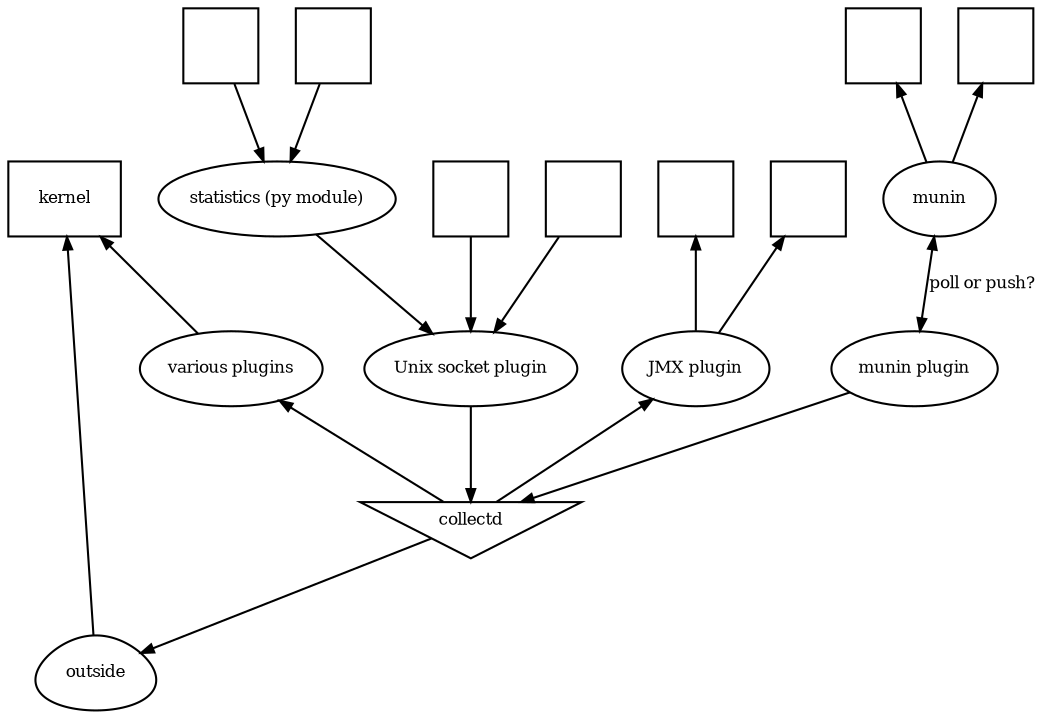 digraph G {
	node [fontsize=8];
	edge [fontsize=8,arrowsize=0.6];
	ordering=out;

	kernel [shape=record];
	munin;
	unix_socket [label="Unix socket plugin"];
	jmx [label="JMX plugin"];
	statistics [label="statistics (py module)"];
	builtin_plugins [label="various plugins"];
	munin_plugin [label = "munin plugin"];

	kernel->outside [dir=back];

	statistics->unix_socket;
	unix_socket->collectd;

	kernel->builtin_plugins [dir=back];
	jmx->collectd [dir=back];

	builtin_plugins->collectd [dir=back];
	munin_plugin->collectd;

	munin->munin_plugin [dir=both, label="poll or push?"];

	rand1->jmx [dir=back];
	rand2->jmx [dir=back];
	rand3->statistics;
	rand4->statistics;
	rand5->munin [dir=back];
	rand6->munin [dir=back];
	rand7->unix_socket;
	rand8->unix_socket;

	collectd [shape=invtriangle];

	collectd->outside;
	outside [shape=egg];

	rand1 [label="", shape=square];
	rand2 [label="", shape=square];
	rand3 [label="", shape=square];
	rand4 [label="", shape=square];
	rand5 [label="", shape=square];
	rand6 [label="", shape=square];
	rand7 [label="", shape=square];
	rand8 [label="", shape=square];
}

